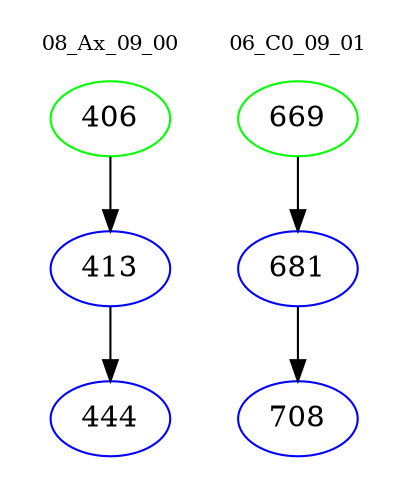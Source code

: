 digraph{
subgraph cluster_0 {
color = white
label = "08_Ax_09_00";
fontsize=10;
T0_406 [label="406", color="green"]
T0_406 -> T0_413 [color="black"]
T0_413 [label="413", color="blue"]
T0_413 -> T0_444 [color="black"]
T0_444 [label="444", color="blue"]
}
subgraph cluster_1 {
color = white
label = "06_C0_09_01";
fontsize=10;
T1_669 [label="669", color="green"]
T1_669 -> T1_681 [color="black"]
T1_681 [label="681", color="blue"]
T1_681 -> T1_708 [color="black"]
T1_708 [label="708", color="blue"]
}
}
